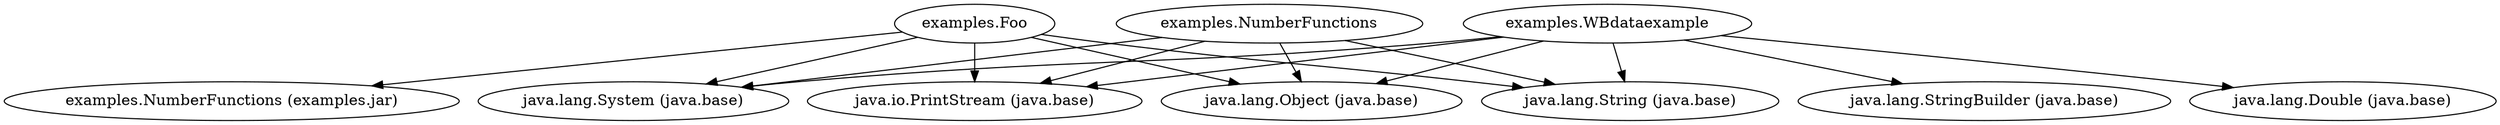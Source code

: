 digraph "examples.jar" {
    // Path: examples.jar
   "examples.Foo"                                     -> "examples.NumberFunctions (examples.jar)";
   "examples.Foo"                                     -> "java.io.PrintStream (java.base)";
   "examples.Foo"                                     -> "java.lang.Object (java.base)";
   "examples.Foo"                                     -> "java.lang.String (java.base)";
   "examples.Foo"                                     -> "java.lang.System (java.base)";
   "examples.NumberFunctions"                         -> "java.io.PrintStream (java.base)";
   "examples.NumberFunctions"                         -> "java.lang.Object (java.base)";
   "examples.NumberFunctions"                         -> "java.lang.String (java.base)";
   "examples.NumberFunctions"                         -> "java.lang.System (java.base)";
   "examples.WBdataexample"                           -> "java.io.PrintStream (java.base)";
   "examples.WBdataexample"                           -> "java.lang.Double (java.base)";
   "examples.WBdataexample"                           -> "java.lang.Object (java.base)";
   "examples.WBdataexample"                           -> "java.lang.String (java.base)";
   "examples.WBdataexample"                           -> "java.lang.StringBuilder (java.base)";
   "examples.WBdataexample"                           -> "java.lang.System (java.base)";
}
